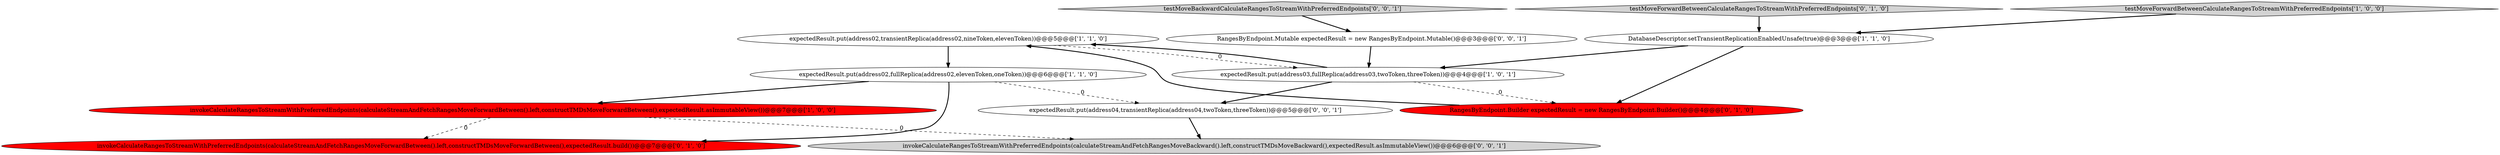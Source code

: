 digraph {
0 [style = filled, label = "expectedResult.put(address02,transientReplica(address02,nineToken,elevenToken))@@@5@@@['1', '1', '0']", fillcolor = white, shape = ellipse image = "AAA0AAABBB1BBB"];
9 [style = filled, label = "invokeCalculateRangesToStreamWithPreferredEndpoints(calculateStreamAndFetchRangesMoveBackward().left,constructTMDsMoveBackward(),expectedResult.asImmutableView())@@@6@@@['0', '0', '1']", fillcolor = lightgray, shape = ellipse image = "AAA0AAABBB3BBB"];
10 [style = filled, label = "testMoveBackwardCalculateRangesToStreamWithPreferredEndpoints['0', '0', '1']", fillcolor = lightgray, shape = diamond image = "AAA0AAABBB3BBB"];
3 [style = filled, label = "DatabaseDescriptor.setTransientReplicationEnabledUnsafe(true)@@@3@@@['1', '1', '0']", fillcolor = white, shape = ellipse image = "AAA0AAABBB1BBB"];
6 [style = filled, label = "testMoveForwardBetweenCalculateRangesToStreamWithPreferredEndpoints['0', '1', '0']", fillcolor = lightgray, shape = diamond image = "AAA0AAABBB2BBB"];
12 [style = filled, label = "RangesByEndpoint.Mutable expectedResult = new RangesByEndpoint.Mutable()@@@3@@@['0', '0', '1']", fillcolor = white, shape = ellipse image = "AAA0AAABBB3BBB"];
2 [style = filled, label = "expectedResult.put(address02,fullReplica(address02,elevenToken,oneToken))@@@6@@@['1', '1', '0']", fillcolor = white, shape = ellipse image = "AAA0AAABBB1BBB"];
7 [style = filled, label = "RangesByEndpoint.Builder expectedResult = new RangesByEndpoint.Builder()@@@4@@@['0', '1', '0']", fillcolor = red, shape = ellipse image = "AAA1AAABBB2BBB"];
8 [style = filled, label = "invokeCalculateRangesToStreamWithPreferredEndpoints(calculateStreamAndFetchRangesMoveForwardBetween().left,constructTMDsMoveForwardBetween(),expectedResult.build())@@@7@@@['0', '1', '0']", fillcolor = red, shape = ellipse image = "AAA1AAABBB2BBB"];
4 [style = filled, label = "invokeCalculateRangesToStreamWithPreferredEndpoints(calculateStreamAndFetchRangesMoveForwardBetween().left,constructTMDsMoveForwardBetween(),expectedResult.asImmutableView())@@@7@@@['1', '0', '0']", fillcolor = red, shape = ellipse image = "AAA1AAABBB1BBB"];
11 [style = filled, label = "expectedResult.put(address04,transientReplica(address04,twoToken,threeToken))@@@5@@@['0', '0', '1']", fillcolor = white, shape = ellipse image = "AAA0AAABBB3BBB"];
5 [style = filled, label = "expectedResult.put(address03,fullReplica(address03,twoToken,threeToken))@@@4@@@['1', '0', '1']", fillcolor = white, shape = ellipse image = "AAA0AAABBB1BBB"];
1 [style = filled, label = "testMoveForwardBetweenCalculateRangesToStreamWithPreferredEndpoints['1', '0', '0']", fillcolor = lightgray, shape = diamond image = "AAA0AAABBB1BBB"];
1->3 [style = bold, label=""];
6->3 [style = bold, label=""];
2->11 [style = dashed, label="0"];
4->9 [style = dashed, label="0"];
3->5 [style = bold, label=""];
7->0 [style = bold, label=""];
5->11 [style = bold, label=""];
4->8 [style = dashed, label="0"];
12->5 [style = bold, label=""];
5->7 [style = dashed, label="0"];
5->0 [style = bold, label=""];
3->7 [style = bold, label=""];
11->9 [style = bold, label=""];
0->5 [style = dashed, label="0"];
2->4 [style = bold, label=""];
10->12 [style = bold, label=""];
2->8 [style = bold, label=""];
0->2 [style = bold, label=""];
}
